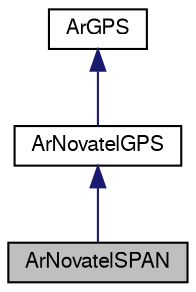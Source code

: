 digraph G
{
  edge [fontname="FreeSans",fontsize=10,labelfontname="FreeSans",labelfontsize=10];
  node [fontname="FreeSans",fontsize=10,shape=record];
  Node1 [label="ArNovatelSPAN",height=0.2,width=0.4,color="black", fillcolor="grey75", style="filled" fontcolor="black"];
  Node2 -> Node1 [dir=back,color="midnightblue",fontsize=10,style="solid",fontname="FreeSans"];
  Node2 [label="ArNovatelGPS",height=0.2,width=0.4,color="black", fillcolor="white", style="filled",URL="$classArNovatelGPS.html",tooltip="GPS subclass to support the NovAtel ProPak G2 and other NovAtel &quot;OEM4&quot;..."];
  Node3 -> Node2 [dir=back,color="midnightblue",fontsize=10,style="solid",fontname="FreeSans"];
  Node3 [label="ArGPS",height=0.2,width=0.4,color="black", fillcolor="white", style="filled",URL="$classArGPS.html",tooltip="GPS Device Interface."];
}
